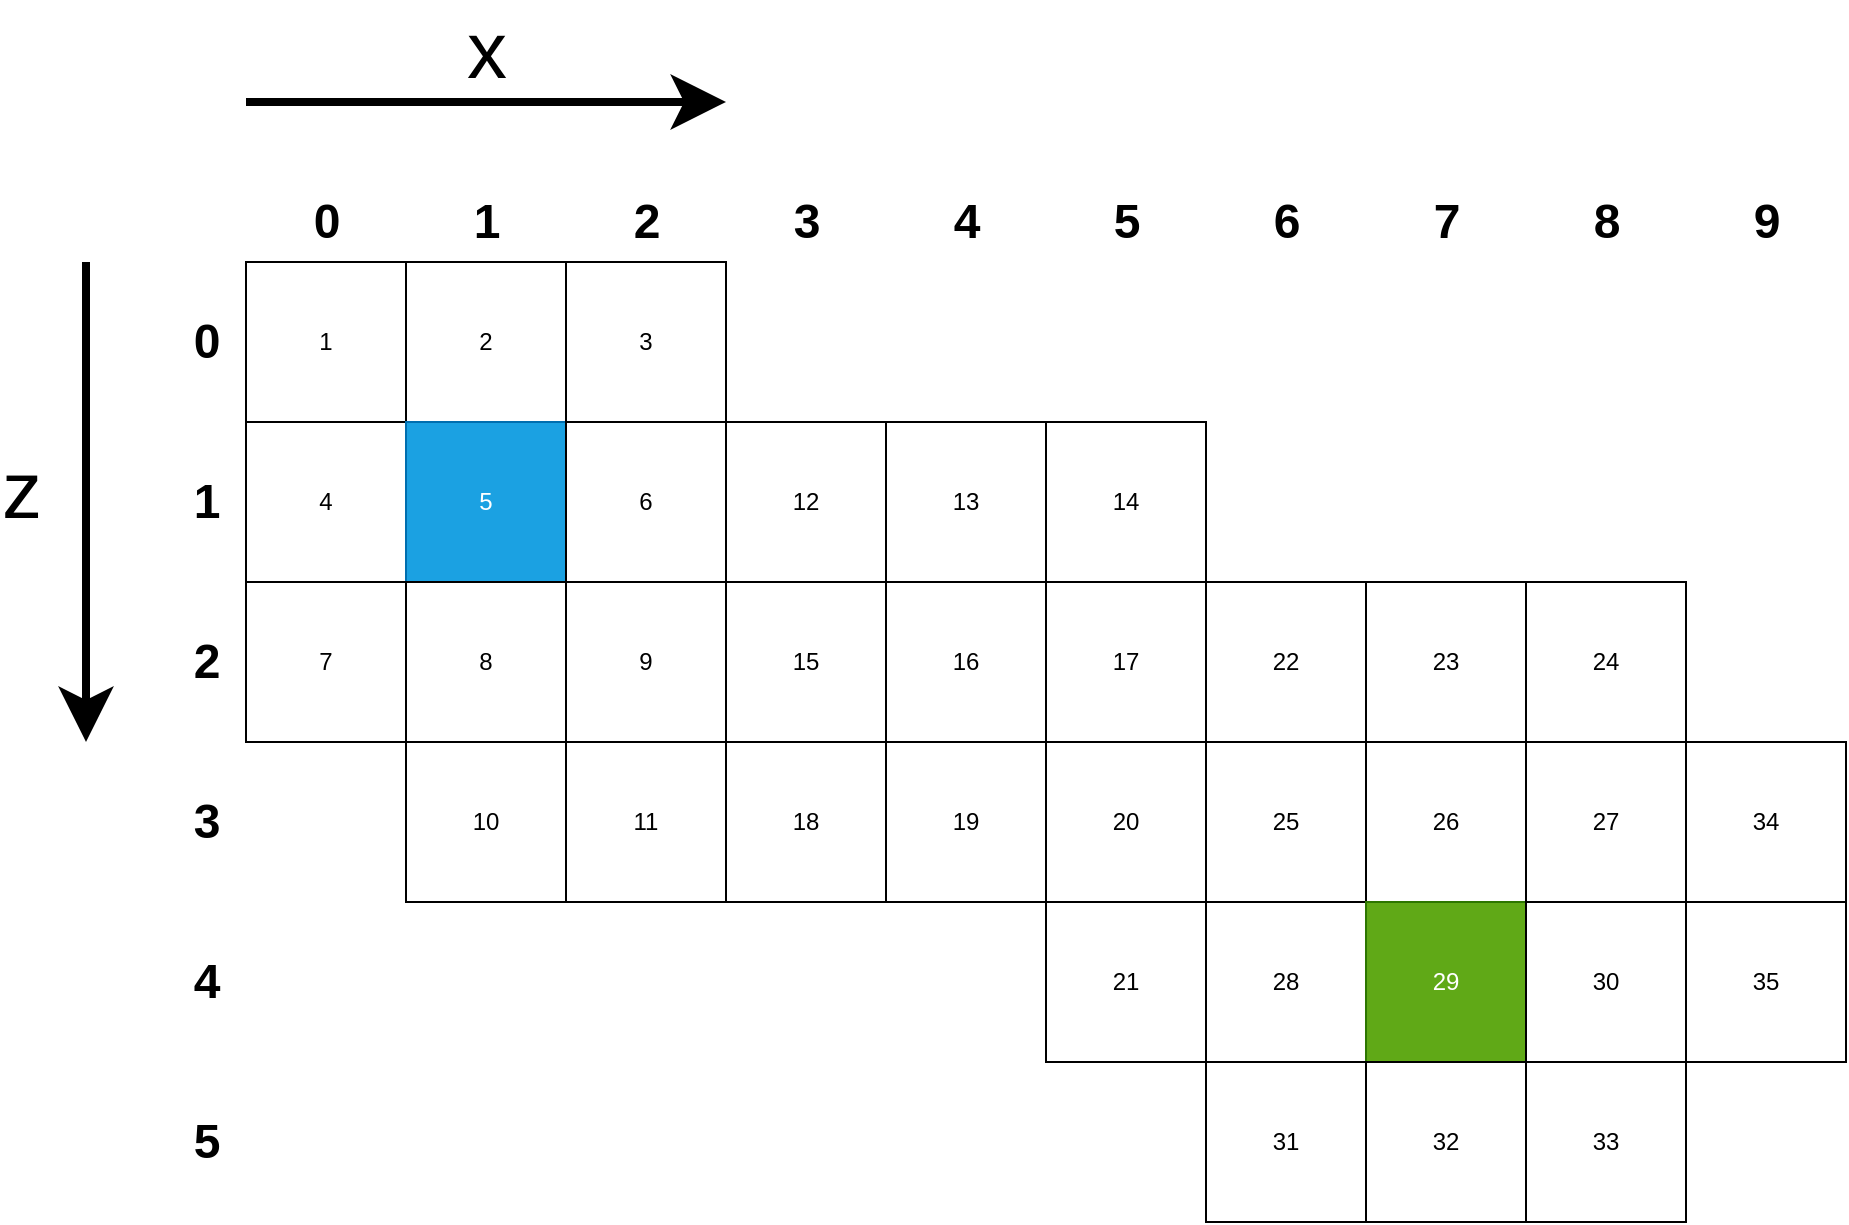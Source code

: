 <mxfile version="20.3.3" type="device"><diagram id="I97K9GL-X5LNBl4li4h3" name="Page-1"><mxGraphModel dx="2316" dy="1873" grid="1" gridSize="10" guides="1" tooltips="1" connect="1" arrows="1" fold="1" page="1" pageScale="1" pageWidth="850" pageHeight="1100" math="0" shadow="0"><root><mxCell id="fGo5BGHZR61irD_IgUa--0"/><mxCell id="fGo5BGHZR61irD_IgUa--1" parent="fGo5BGHZR61irD_IgUa--0"/><mxCell id="LhtXzuaKIRVrjYkoZEE0-0" value="1" style="whiteSpace=wrap;html=1;aspect=fixed;" vertex="1" parent="fGo5BGHZR61irD_IgUa--1"><mxGeometry width="80" height="80" as="geometry"/></mxCell><mxCell id="LhtXzuaKIRVrjYkoZEE0-1" value="2" style="whiteSpace=wrap;html=1;aspect=fixed;" vertex="1" parent="fGo5BGHZR61irD_IgUa--1"><mxGeometry x="80" width="80" height="80" as="geometry"/></mxCell><mxCell id="LhtXzuaKIRVrjYkoZEE0-2" value="3" style="whiteSpace=wrap;html=1;aspect=fixed;" vertex="1" parent="fGo5BGHZR61irD_IgUa--1"><mxGeometry x="160" width="80" height="80" as="geometry"/></mxCell><mxCell id="LhtXzuaKIRVrjYkoZEE0-3" value="4" style="whiteSpace=wrap;html=1;aspect=fixed;" vertex="1" parent="fGo5BGHZR61irD_IgUa--1"><mxGeometry y="80" width="80" height="80" as="geometry"/></mxCell><mxCell id="LhtXzuaKIRVrjYkoZEE0-4" value="5" style="whiteSpace=wrap;html=1;aspect=fixed;fillColor=#1ba1e2;fontColor=#ffffff;strokeColor=#006EAF;" vertex="1" parent="fGo5BGHZR61irD_IgUa--1"><mxGeometry x="80" y="80" width="80" height="80" as="geometry"/></mxCell><mxCell id="LhtXzuaKIRVrjYkoZEE0-5" value="6" style="whiteSpace=wrap;html=1;aspect=fixed;" vertex="1" parent="fGo5BGHZR61irD_IgUa--1"><mxGeometry x="160" y="80" width="80" height="80" as="geometry"/></mxCell><mxCell id="LhtXzuaKIRVrjYkoZEE0-6" value="7" style="whiteSpace=wrap;html=1;aspect=fixed;" vertex="1" parent="fGo5BGHZR61irD_IgUa--1"><mxGeometry y="160" width="80" height="80" as="geometry"/></mxCell><mxCell id="LhtXzuaKIRVrjYkoZEE0-7" value="8" style="whiteSpace=wrap;html=1;aspect=fixed;" vertex="1" parent="fGo5BGHZR61irD_IgUa--1"><mxGeometry x="80" y="160" width="80" height="80" as="geometry"/></mxCell><mxCell id="LhtXzuaKIRVrjYkoZEE0-8" value="9" style="whiteSpace=wrap;html=1;aspect=fixed;" vertex="1" parent="fGo5BGHZR61irD_IgUa--1"><mxGeometry x="160" y="160" width="80" height="80" as="geometry"/></mxCell><mxCell id="LhtXzuaKIRVrjYkoZEE0-9" value="10" style="whiteSpace=wrap;html=1;aspect=fixed;" vertex="1" parent="fGo5BGHZR61irD_IgUa--1"><mxGeometry x="80" y="240" width="80" height="80" as="geometry"/></mxCell><mxCell id="LhtXzuaKIRVrjYkoZEE0-10" value="11" style="whiteSpace=wrap;html=1;aspect=fixed;" vertex="1" parent="fGo5BGHZR61irD_IgUa--1"><mxGeometry x="160" y="240" width="80" height="80" as="geometry"/></mxCell><mxCell id="LhtXzuaKIRVrjYkoZEE0-11" value="12" style="whiteSpace=wrap;html=1;aspect=fixed;" vertex="1" parent="fGo5BGHZR61irD_IgUa--1"><mxGeometry x="240" y="80" width="80" height="80" as="geometry"/></mxCell><mxCell id="LhtXzuaKIRVrjYkoZEE0-12" value="13" style="whiteSpace=wrap;html=1;aspect=fixed;" vertex="1" parent="fGo5BGHZR61irD_IgUa--1"><mxGeometry x="320" y="80" width="80" height="80" as="geometry"/></mxCell><mxCell id="LhtXzuaKIRVrjYkoZEE0-13" value="14" style="whiteSpace=wrap;html=1;aspect=fixed;" vertex="1" parent="fGo5BGHZR61irD_IgUa--1"><mxGeometry x="400" y="80" width="80" height="80" as="geometry"/></mxCell><mxCell id="LhtXzuaKIRVrjYkoZEE0-14" value="15" style="whiteSpace=wrap;html=1;aspect=fixed;" vertex="1" parent="fGo5BGHZR61irD_IgUa--1"><mxGeometry x="240" y="160" width="80" height="80" as="geometry"/></mxCell><mxCell id="LhtXzuaKIRVrjYkoZEE0-15" value="16" style="whiteSpace=wrap;html=1;aspect=fixed;" vertex="1" parent="fGo5BGHZR61irD_IgUa--1"><mxGeometry x="320" y="160" width="80" height="80" as="geometry"/></mxCell><mxCell id="LhtXzuaKIRVrjYkoZEE0-16" value="17" style="whiteSpace=wrap;html=1;aspect=fixed;" vertex="1" parent="fGo5BGHZR61irD_IgUa--1"><mxGeometry x="400" y="160" width="80" height="80" as="geometry"/></mxCell><mxCell id="LhtXzuaKIRVrjYkoZEE0-17" value="18" style="whiteSpace=wrap;html=1;aspect=fixed;" vertex="1" parent="fGo5BGHZR61irD_IgUa--1"><mxGeometry x="240" y="240" width="80" height="80" as="geometry"/></mxCell><mxCell id="LhtXzuaKIRVrjYkoZEE0-18" value="19" style="whiteSpace=wrap;html=1;aspect=fixed;" vertex="1" parent="fGo5BGHZR61irD_IgUa--1"><mxGeometry x="320" y="240" width="80" height="80" as="geometry"/></mxCell><mxCell id="LhtXzuaKIRVrjYkoZEE0-19" value="20" style="whiteSpace=wrap;html=1;aspect=fixed;" vertex="1" parent="fGo5BGHZR61irD_IgUa--1"><mxGeometry x="400" y="240" width="80" height="80" as="geometry"/></mxCell><mxCell id="LhtXzuaKIRVrjYkoZEE0-20" value="21" style="whiteSpace=wrap;html=1;aspect=fixed;" vertex="1" parent="fGo5BGHZR61irD_IgUa--1"><mxGeometry x="400" y="320" width="80" height="80" as="geometry"/></mxCell><mxCell id="LhtXzuaKIRVrjYkoZEE0-21" value="22" style="whiteSpace=wrap;html=1;aspect=fixed;" vertex="1" parent="fGo5BGHZR61irD_IgUa--1"><mxGeometry x="480" y="160" width="80" height="80" as="geometry"/></mxCell><mxCell id="LhtXzuaKIRVrjYkoZEE0-22" value="23" style="whiteSpace=wrap;html=1;aspect=fixed;" vertex="1" parent="fGo5BGHZR61irD_IgUa--1"><mxGeometry x="560" y="160" width="80" height="80" as="geometry"/></mxCell><mxCell id="LhtXzuaKIRVrjYkoZEE0-23" value="24" style="whiteSpace=wrap;html=1;aspect=fixed;" vertex="1" parent="fGo5BGHZR61irD_IgUa--1"><mxGeometry x="640" y="160" width="80" height="80" as="geometry"/></mxCell><mxCell id="LhtXzuaKIRVrjYkoZEE0-24" value="25" style="whiteSpace=wrap;html=1;aspect=fixed;" vertex="1" parent="fGo5BGHZR61irD_IgUa--1"><mxGeometry x="480" y="240" width="80" height="80" as="geometry"/></mxCell><mxCell id="LhtXzuaKIRVrjYkoZEE0-25" value="26" style="whiteSpace=wrap;html=1;aspect=fixed;" vertex="1" parent="fGo5BGHZR61irD_IgUa--1"><mxGeometry x="560" y="240" width="80" height="80" as="geometry"/></mxCell><mxCell id="LhtXzuaKIRVrjYkoZEE0-26" value="27" style="whiteSpace=wrap;html=1;aspect=fixed;" vertex="1" parent="fGo5BGHZR61irD_IgUa--1"><mxGeometry x="640" y="240" width="80" height="80" as="geometry"/></mxCell><mxCell id="LhtXzuaKIRVrjYkoZEE0-27" value="28" style="whiteSpace=wrap;html=1;aspect=fixed;" vertex="1" parent="fGo5BGHZR61irD_IgUa--1"><mxGeometry x="480" y="320" width="80" height="80" as="geometry"/></mxCell><mxCell id="LhtXzuaKIRVrjYkoZEE0-28" value="29" style="whiteSpace=wrap;html=1;aspect=fixed;fillColor=#60a917;fontColor=#ffffff;strokeColor=#2D7600;" vertex="1" parent="fGo5BGHZR61irD_IgUa--1"><mxGeometry x="560" y="320" width="80" height="80" as="geometry"/></mxCell><mxCell id="LhtXzuaKIRVrjYkoZEE0-29" value="30" style="whiteSpace=wrap;html=1;aspect=fixed;" vertex="1" parent="fGo5BGHZR61irD_IgUa--1"><mxGeometry x="640" y="320" width="80" height="80" as="geometry"/></mxCell><mxCell id="LhtXzuaKIRVrjYkoZEE0-30" value="31" style="whiteSpace=wrap;html=1;aspect=fixed;" vertex="1" parent="fGo5BGHZR61irD_IgUa--1"><mxGeometry x="480" y="400" width="80" height="80" as="geometry"/></mxCell><mxCell id="LhtXzuaKIRVrjYkoZEE0-31" value="32" style="whiteSpace=wrap;html=1;aspect=fixed;" vertex="1" parent="fGo5BGHZR61irD_IgUa--1"><mxGeometry x="560" y="400" width="80" height="80" as="geometry"/></mxCell><mxCell id="LhtXzuaKIRVrjYkoZEE0-32" value="33" style="whiteSpace=wrap;html=1;aspect=fixed;" vertex="1" parent="fGo5BGHZR61irD_IgUa--1"><mxGeometry x="640" y="400" width="80" height="80" as="geometry"/></mxCell><mxCell id="LhtXzuaKIRVrjYkoZEE0-33" value="34" style="whiteSpace=wrap;html=1;aspect=fixed;" vertex="1" parent="fGo5BGHZR61irD_IgUa--1"><mxGeometry x="720" y="240" width="80" height="80" as="geometry"/></mxCell><mxCell id="LhtXzuaKIRVrjYkoZEE0-34" value="35" style="whiteSpace=wrap;html=1;aspect=fixed;" vertex="1" parent="fGo5BGHZR61irD_IgUa--1"><mxGeometry x="720" y="320" width="80" height="80" as="geometry"/></mxCell><mxCell id="LhtXzuaKIRVrjYkoZEE0-35" value="&lt;div&gt;0&lt;/div&gt;" style="text;strokeColor=none;fillColor=none;html=1;fontSize=24;fontStyle=1;verticalAlign=middle;align=center;" vertex="1" parent="fGo5BGHZR61irD_IgUa--1"><mxGeometry y="-40" width="80" height="40" as="geometry"/></mxCell><mxCell id="LhtXzuaKIRVrjYkoZEE0-36" value="1" style="text;strokeColor=none;fillColor=none;html=1;fontSize=24;fontStyle=1;verticalAlign=middle;align=center;" vertex="1" parent="fGo5BGHZR61irD_IgUa--1"><mxGeometry x="80" y="-40" width="80" height="40" as="geometry"/></mxCell><mxCell id="LhtXzuaKIRVrjYkoZEE0-37" value="2" style="text;strokeColor=none;fillColor=none;html=1;fontSize=24;fontStyle=1;verticalAlign=middle;align=center;" vertex="1" parent="fGo5BGHZR61irD_IgUa--1"><mxGeometry x="160" y="-40" width="80" height="40" as="geometry"/></mxCell><mxCell id="LhtXzuaKIRVrjYkoZEE0-38" value="3" style="text;strokeColor=none;fillColor=none;html=1;fontSize=24;fontStyle=1;verticalAlign=middle;align=center;" vertex="1" parent="fGo5BGHZR61irD_IgUa--1"><mxGeometry x="240" y="-40" width="80" height="40" as="geometry"/></mxCell><mxCell id="LhtXzuaKIRVrjYkoZEE0-39" value="4" style="text;strokeColor=none;fillColor=none;html=1;fontSize=24;fontStyle=1;verticalAlign=middle;align=center;" vertex="1" parent="fGo5BGHZR61irD_IgUa--1"><mxGeometry x="320" y="-40" width="80" height="40" as="geometry"/></mxCell><mxCell id="LhtXzuaKIRVrjYkoZEE0-40" value="5" style="text;strokeColor=none;fillColor=none;html=1;fontSize=24;fontStyle=1;verticalAlign=middle;align=center;" vertex="1" parent="fGo5BGHZR61irD_IgUa--1"><mxGeometry x="400" y="-40" width="80" height="40" as="geometry"/></mxCell><mxCell id="LhtXzuaKIRVrjYkoZEE0-41" value="6" style="text;strokeColor=none;fillColor=none;html=1;fontSize=24;fontStyle=1;verticalAlign=middle;align=center;" vertex="1" parent="fGo5BGHZR61irD_IgUa--1"><mxGeometry x="480" y="-40" width="80" height="40" as="geometry"/></mxCell><mxCell id="LhtXzuaKIRVrjYkoZEE0-42" value="7" style="text;strokeColor=none;fillColor=none;html=1;fontSize=24;fontStyle=1;verticalAlign=middle;align=center;" vertex="1" parent="fGo5BGHZR61irD_IgUa--1"><mxGeometry x="560" y="-40" width="80" height="40" as="geometry"/></mxCell><mxCell id="LhtXzuaKIRVrjYkoZEE0-43" value="8" style="text;strokeColor=none;fillColor=none;html=1;fontSize=24;fontStyle=1;verticalAlign=middle;align=center;" vertex="1" parent="fGo5BGHZR61irD_IgUa--1"><mxGeometry x="640" y="-40" width="80" height="40" as="geometry"/></mxCell><mxCell id="LhtXzuaKIRVrjYkoZEE0-44" value="9" style="text;strokeColor=none;fillColor=none;html=1;fontSize=24;fontStyle=1;verticalAlign=middle;align=center;" vertex="1" parent="fGo5BGHZR61irD_IgUa--1"><mxGeometry x="720" y="-40" width="80" height="40" as="geometry"/></mxCell><mxCell id="LhtXzuaKIRVrjYkoZEE0-45" value="&lt;div&gt;0&lt;/div&gt;" style="text;strokeColor=none;fillColor=none;html=1;fontSize=24;fontStyle=1;verticalAlign=middle;align=center;" vertex="1" parent="fGo5BGHZR61irD_IgUa--1"><mxGeometry x="-40" width="40" height="80" as="geometry"/></mxCell><mxCell id="LhtXzuaKIRVrjYkoZEE0-46" value="1" style="text;strokeColor=none;fillColor=none;html=1;fontSize=24;fontStyle=1;verticalAlign=middle;align=center;" vertex="1" parent="fGo5BGHZR61irD_IgUa--1"><mxGeometry x="-40" y="80" width="40" height="80" as="geometry"/></mxCell><mxCell id="LhtXzuaKIRVrjYkoZEE0-47" value="2" style="text;strokeColor=none;fillColor=none;html=1;fontSize=24;fontStyle=1;verticalAlign=middle;align=center;" vertex="1" parent="fGo5BGHZR61irD_IgUa--1"><mxGeometry x="-40" y="160" width="40" height="80" as="geometry"/></mxCell><mxCell id="LhtXzuaKIRVrjYkoZEE0-48" value="3" style="text;strokeColor=none;fillColor=none;html=1;fontSize=24;fontStyle=1;verticalAlign=middle;align=center;" vertex="1" parent="fGo5BGHZR61irD_IgUa--1"><mxGeometry x="-40" y="240" width="40" height="80" as="geometry"/></mxCell><mxCell id="LhtXzuaKIRVrjYkoZEE0-49" value="4" style="text;strokeColor=none;fillColor=none;html=1;fontSize=24;fontStyle=1;verticalAlign=middle;align=center;" vertex="1" parent="fGo5BGHZR61irD_IgUa--1"><mxGeometry x="-40" y="320" width="40" height="80" as="geometry"/></mxCell><mxCell id="LhtXzuaKIRVrjYkoZEE0-50" value="5" style="text;strokeColor=none;fillColor=none;html=1;fontSize=24;fontStyle=1;verticalAlign=middle;align=center;" vertex="1" parent="fGo5BGHZR61irD_IgUa--1"><mxGeometry x="-40" y="400" width="40" height="80" as="geometry"/></mxCell><mxCell id="LhtXzuaKIRVrjYkoZEE0-52" value="&lt;font style=&quot;font-size: 40px;&quot;&gt;x&lt;/font&gt;" style="endArrow=classic;html=1;rounded=0;endSize=15;startSize=15;strokeWidth=4;verticalAlign=bottom;labelBackgroundColor=none;" edge="1" parent="fGo5BGHZR61irD_IgUa--1"><mxGeometry width="50" height="50" relative="1" as="geometry"><mxPoint y="-80" as="sourcePoint"/><mxPoint x="240" y="-80" as="targetPoint"/></mxGeometry></mxCell><mxCell id="LhtXzuaKIRVrjYkoZEE0-53" value="&lt;div style=&quot;font-size: 40px;&quot;&gt;&lt;font style=&quot;font-size: 40px;&quot;&gt;z&lt;/font&gt;&lt;/div&gt;&lt;div&gt;&lt;br&gt;&lt;/div&gt;" style="endArrow=classic;html=1;rounded=0;endSize=15;startSize=15;strokeWidth=4;verticalAlign=middle;horizontal=1;labelBackgroundColor=none;labelPosition=left;verticalLabelPosition=middle;align=right;spacingRight=21;" edge="1" parent="fGo5BGHZR61irD_IgUa--1"><mxGeometry width="50" height="50" relative="1" as="geometry"><mxPoint x="-80" as="sourcePoint"/><mxPoint x="-80" y="240" as="targetPoint"/></mxGeometry></mxCell></root></mxGraphModel></diagram></mxfile>